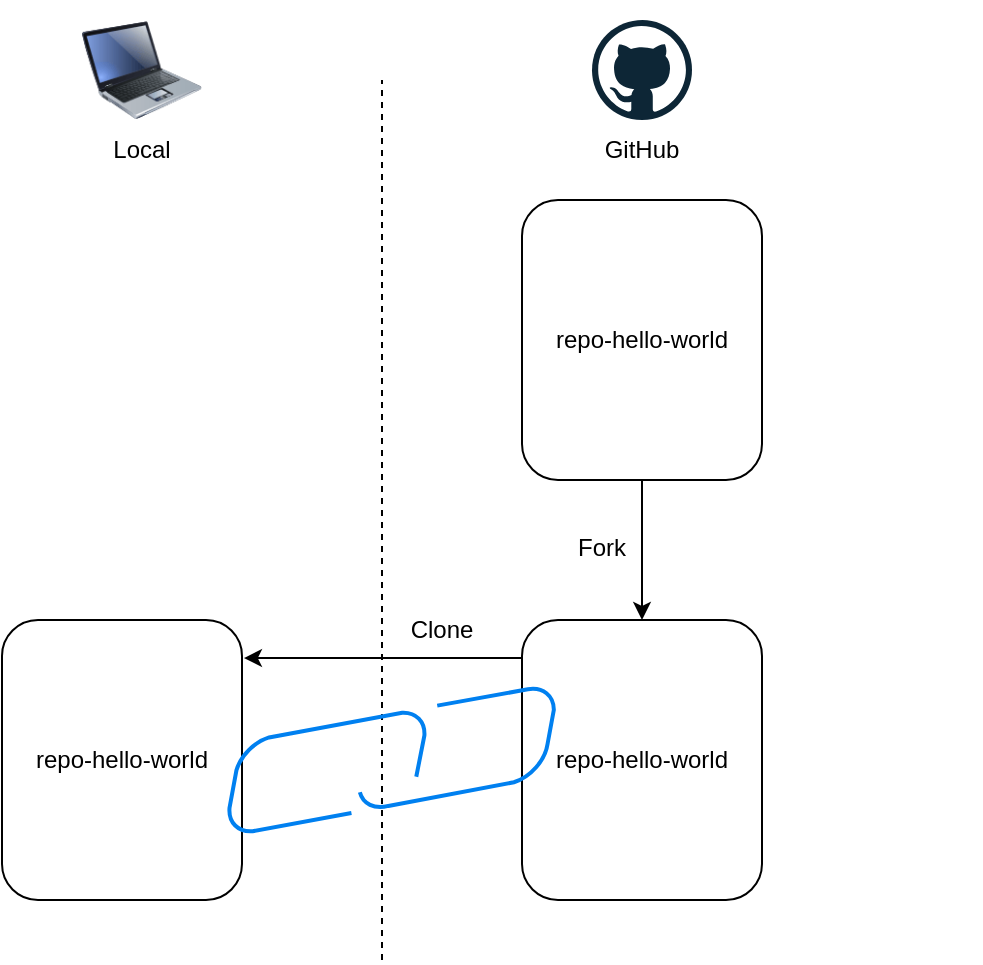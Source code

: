 <mxfile version="24.6.2" type="device">
  <diagram name="Page-1" id="CzuugHtxm8g0S0mhNf8t">
    <mxGraphModel dx="825" dy="508" grid="1" gridSize="10" guides="1" tooltips="1" connect="1" arrows="1" fold="1" page="1" pageScale="1" pageWidth="850" pageHeight="1100" math="0" shadow="0">
      <root>
        <mxCell id="0" />
        <mxCell id="1" parent="0" />
        <mxCell id="GsOB0xQlESEeQbMK0Fa_-1" value="repo-hello-world" style="rounded=1;whiteSpace=wrap;html=1;" vertex="1" parent="1">
          <mxGeometry x="190" y="310" width="120" height="140" as="geometry" />
        </mxCell>
        <mxCell id="GsOB0xQlESEeQbMK0Fa_-2" value="" style="endArrow=none;dashed=1;html=1;rounded=0;" edge="1" parent="1">
          <mxGeometry width="50" height="50" relative="1" as="geometry">
            <mxPoint x="380" y="480" as="sourcePoint" />
            <mxPoint x="380" y="40" as="targetPoint" />
          </mxGeometry>
        </mxCell>
        <mxCell id="GsOB0xQlESEeQbMK0Fa_-4" value="repo-hello-world" style="rounded=1;whiteSpace=wrap;html=1;" vertex="1" parent="1">
          <mxGeometry x="450" y="100" width="120" height="140" as="geometry" />
        </mxCell>
        <mxCell id="GsOB0xQlESEeQbMK0Fa_-5" value="Local" style="text;html=1;align=center;verticalAlign=middle;whiteSpace=wrap;rounded=0;" vertex="1" parent="1">
          <mxGeometry x="230" y="60" width="60" height="30" as="geometry" />
        </mxCell>
        <mxCell id="GsOB0xQlESEeQbMK0Fa_-6" value="GitHub" style="text;html=1;align=center;verticalAlign=middle;whiteSpace=wrap;rounded=0;" vertex="1" parent="1">
          <mxGeometry x="480" y="60" width="60" height="30" as="geometry" />
        </mxCell>
        <mxCell id="GsOB0xQlESEeQbMK0Fa_-8" value="" style="dashed=0;outlineConnect=0;html=1;align=center;labelPosition=center;verticalLabelPosition=bottom;verticalAlign=top;shape=mxgraph.weblogos.github" vertex="1" parent="1">
          <mxGeometry x="485" y="10" width="50" height="50" as="geometry" />
        </mxCell>
        <mxCell id="GsOB0xQlESEeQbMK0Fa_-9" value="" style="image;html=1;image=img/lib/clip_art/computers/Laptop_128x128.png" vertex="1" parent="1">
          <mxGeometry x="230" width="60" height="70" as="geometry" />
        </mxCell>
        <mxCell id="GsOB0xQlESEeQbMK0Fa_-10" value="Clone" style="text;html=1;align=center;verticalAlign=middle;whiteSpace=wrap;rounded=0;" vertex="1" parent="1">
          <mxGeometry x="380" y="300" width="60" height="30" as="geometry" />
        </mxCell>
        <mxCell id="GsOB0xQlESEeQbMK0Fa_-11" value="repo-hello-world" style="rounded=1;whiteSpace=wrap;html=1;" vertex="1" parent="1">
          <mxGeometry x="450" y="310" width="120" height="140" as="geometry" />
        </mxCell>
        <mxCell id="GsOB0xQlESEeQbMK0Fa_-12" value="" style="shape=image;html=1;verticalAlign=top;verticalLabelPosition=bottom;labelBackgroundColor=#ffffff;imageAspect=0;aspect=fixed;image=https://cdn4.iconfinder.com/data/icons/core-ui-outlined/32/outlined_link_broken-128.png;rotation=-45;" vertex="1" parent="1">
          <mxGeometry x="546.27" y="219" width="110" height="110" as="geometry" />
        </mxCell>
        <mxCell id="GsOB0xQlESEeQbMK0Fa_-15" value="" style="endArrow=classic;html=1;rounded=0;entryX=1.008;entryY=0.136;entryDx=0;entryDy=0;entryPerimeter=0;exitX=0;exitY=0.136;exitDx=0;exitDy=0;exitPerimeter=0;" edge="1" parent="1" source="GsOB0xQlESEeQbMK0Fa_-11" target="GsOB0xQlESEeQbMK0Fa_-1">
          <mxGeometry width="50" height="50" relative="1" as="geometry">
            <mxPoint x="450" y="119" as="sourcePoint" />
            <mxPoint x="400" y="160" as="targetPoint" />
          </mxGeometry>
        </mxCell>
        <mxCell id="GsOB0xQlESEeQbMK0Fa_-16" value="" style="endArrow=classic;html=1;rounded=0;entryX=0.5;entryY=0;entryDx=0;entryDy=0;exitX=0.5;exitY=1;exitDx=0;exitDy=0;" edge="1" parent="1" source="GsOB0xQlESEeQbMK0Fa_-4" target="GsOB0xQlESEeQbMK0Fa_-11">
          <mxGeometry width="50" height="50" relative="1" as="geometry">
            <mxPoint x="350" y="320" as="sourcePoint" />
            <mxPoint x="400" y="270" as="targetPoint" />
          </mxGeometry>
        </mxCell>
        <mxCell id="GsOB0xQlESEeQbMK0Fa_-17" value="Fork" style="text;html=1;align=center;verticalAlign=middle;whiteSpace=wrap;rounded=0;" vertex="1" parent="1">
          <mxGeometry x="460" y="259" width="60" height="30" as="geometry" />
        </mxCell>
        <mxCell id="GsOB0xQlESEeQbMK0Fa_-3" value="" style="html=1;verticalLabelPosition=bottom;align=center;labelBackgroundColor=#ffffff;verticalAlign=top;strokeWidth=2;strokeColor=#0080F0;shadow=0;dashed=0;shape=mxgraph.ios7.icons.link;rotation=45;" vertex="1" parent="1">
          <mxGeometry x="330" y="300" width="110" height="160" as="geometry" />
        </mxCell>
      </root>
    </mxGraphModel>
  </diagram>
</mxfile>
